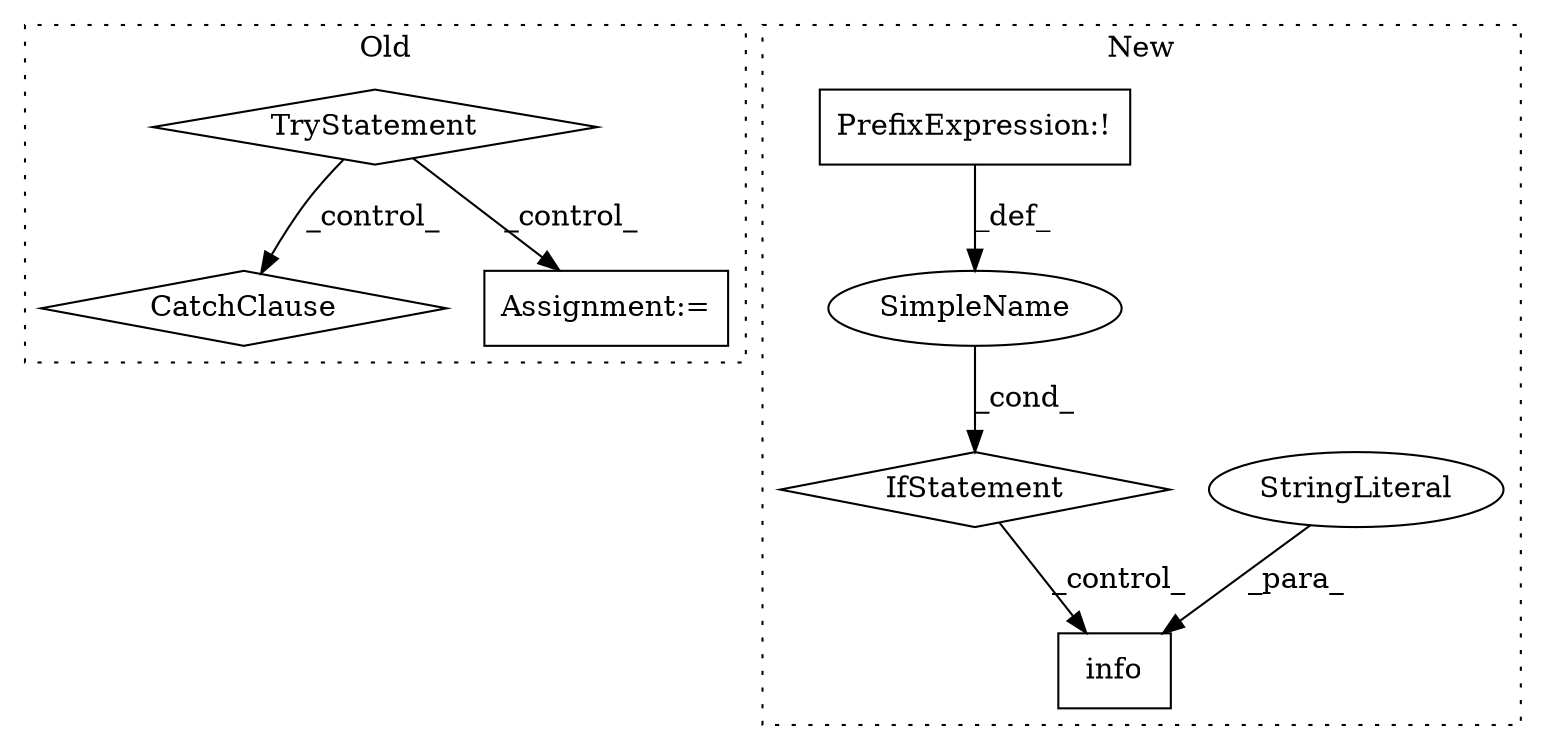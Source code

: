 digraph G {
subgraph cluster0 {
1 [label="CatchClause" a="12" s="3362,3421" l="11,2" shape="diamond"];
3 [label="TryStatement" a="54" s="2944" l="4" shape="diamond"];
7 [label="Assignment:=" a="7" s="2964" l="1" shape="box"];
label = "Old";
style="dotted";
}
subgraph cluster1 {
2 [label="info" a="32" s="3792,3833" l="5,1" shape="box"];
4 [label="StringLiteral" a="45" s="3797" l="23" shape="ellipse"];
5 [label="IfStatement" a="25" s="3457,3475" l="4,2" shape="diamond"];
6 [label="SimpleName" a="42" s="" l="" shape="ellipse"];
8 [label="PrefixExpression:!" a="38" s="3461" l="1" shape="box"];
label = "New";
style="dotted";
}
3 -> 7 [label="_control_"];
3 -> 1 [label="_control_"];
4 -> 2 [label="_para_"];
5 -> 2 [label="_control_"];
6 -> 5 [label="_cond_"];
8 -> 6 [label="_def_"];
}